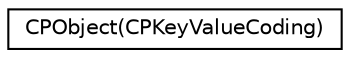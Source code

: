 digraph "Graphical Class Hierarchy"
{
  edge [fontname="Helvetica",fontsize="10",labelfontname="Helvetica",labelfontsize="10"];
  node [fontname="Helvetica",fontsize="10",shape=record];
  rankdir="LR";
  Node1 [label="CPObject(CPKeyValueCoding)",height=0.2,width=0.4,color="black", fillcolor="white", style="filled",URL="$category_c_p_object_07_c_p_key_value_coding_08.html"];
}
